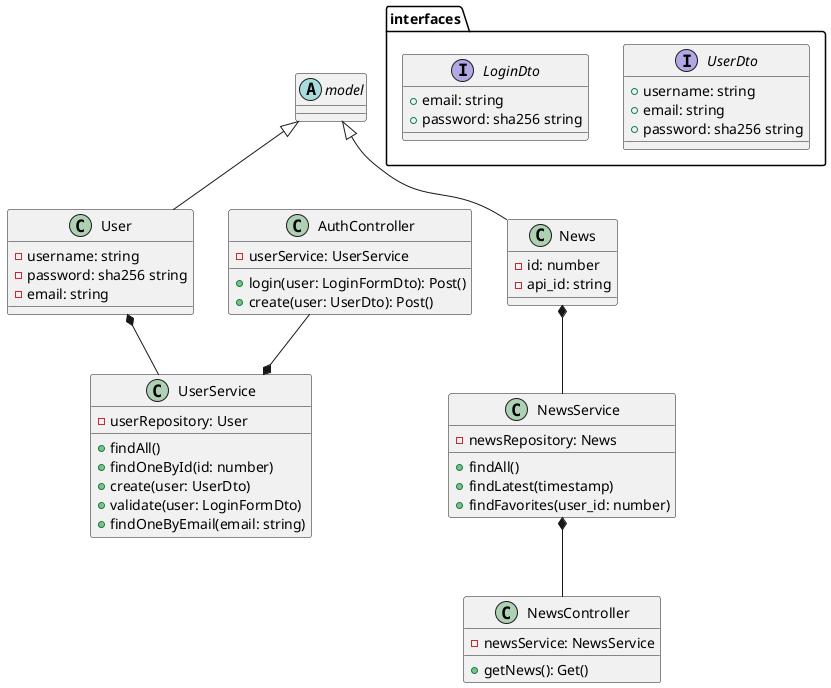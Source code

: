 ```plantuml
@startuml ClassDiagram
abstract class model
class User {
  -username: string
  -password: sha256 string
  -email: string
}
class News{
  -id: number
  -api_id: string
}

model <|-- News
model <|-- User

class NewsService{
  -newsRepository: News
  +findAll()
  +findLatest(timestamp)
  +findFavorites(user_id: number)
}

News *-- NewsService

class UserService{
  -userRepository: User
  +findAll()
  +findOneById(id: number)
  +create(user: UserDto)
  +validate(user: LoginFormDto)
  +findOneByEmail(email: string)
}

User *-- UserService

class NewsController{
  -newsService: NewsService
  +getNews(): Get()
}

NewsService *-- NewsController

class AuthController{
  -userService: UserService
  +login(user: LoginFormDto): Post()
  +create(user: UserDto): Post()
}

AuthController -down-* UserService

Package interfaces{
  interface UserDto{
    +username: string
    +email: string
    +password: sha256 string
  }
  interface LoginDto{
    +email: string
    +password: sha256 string
  }

}

@enduml
```
